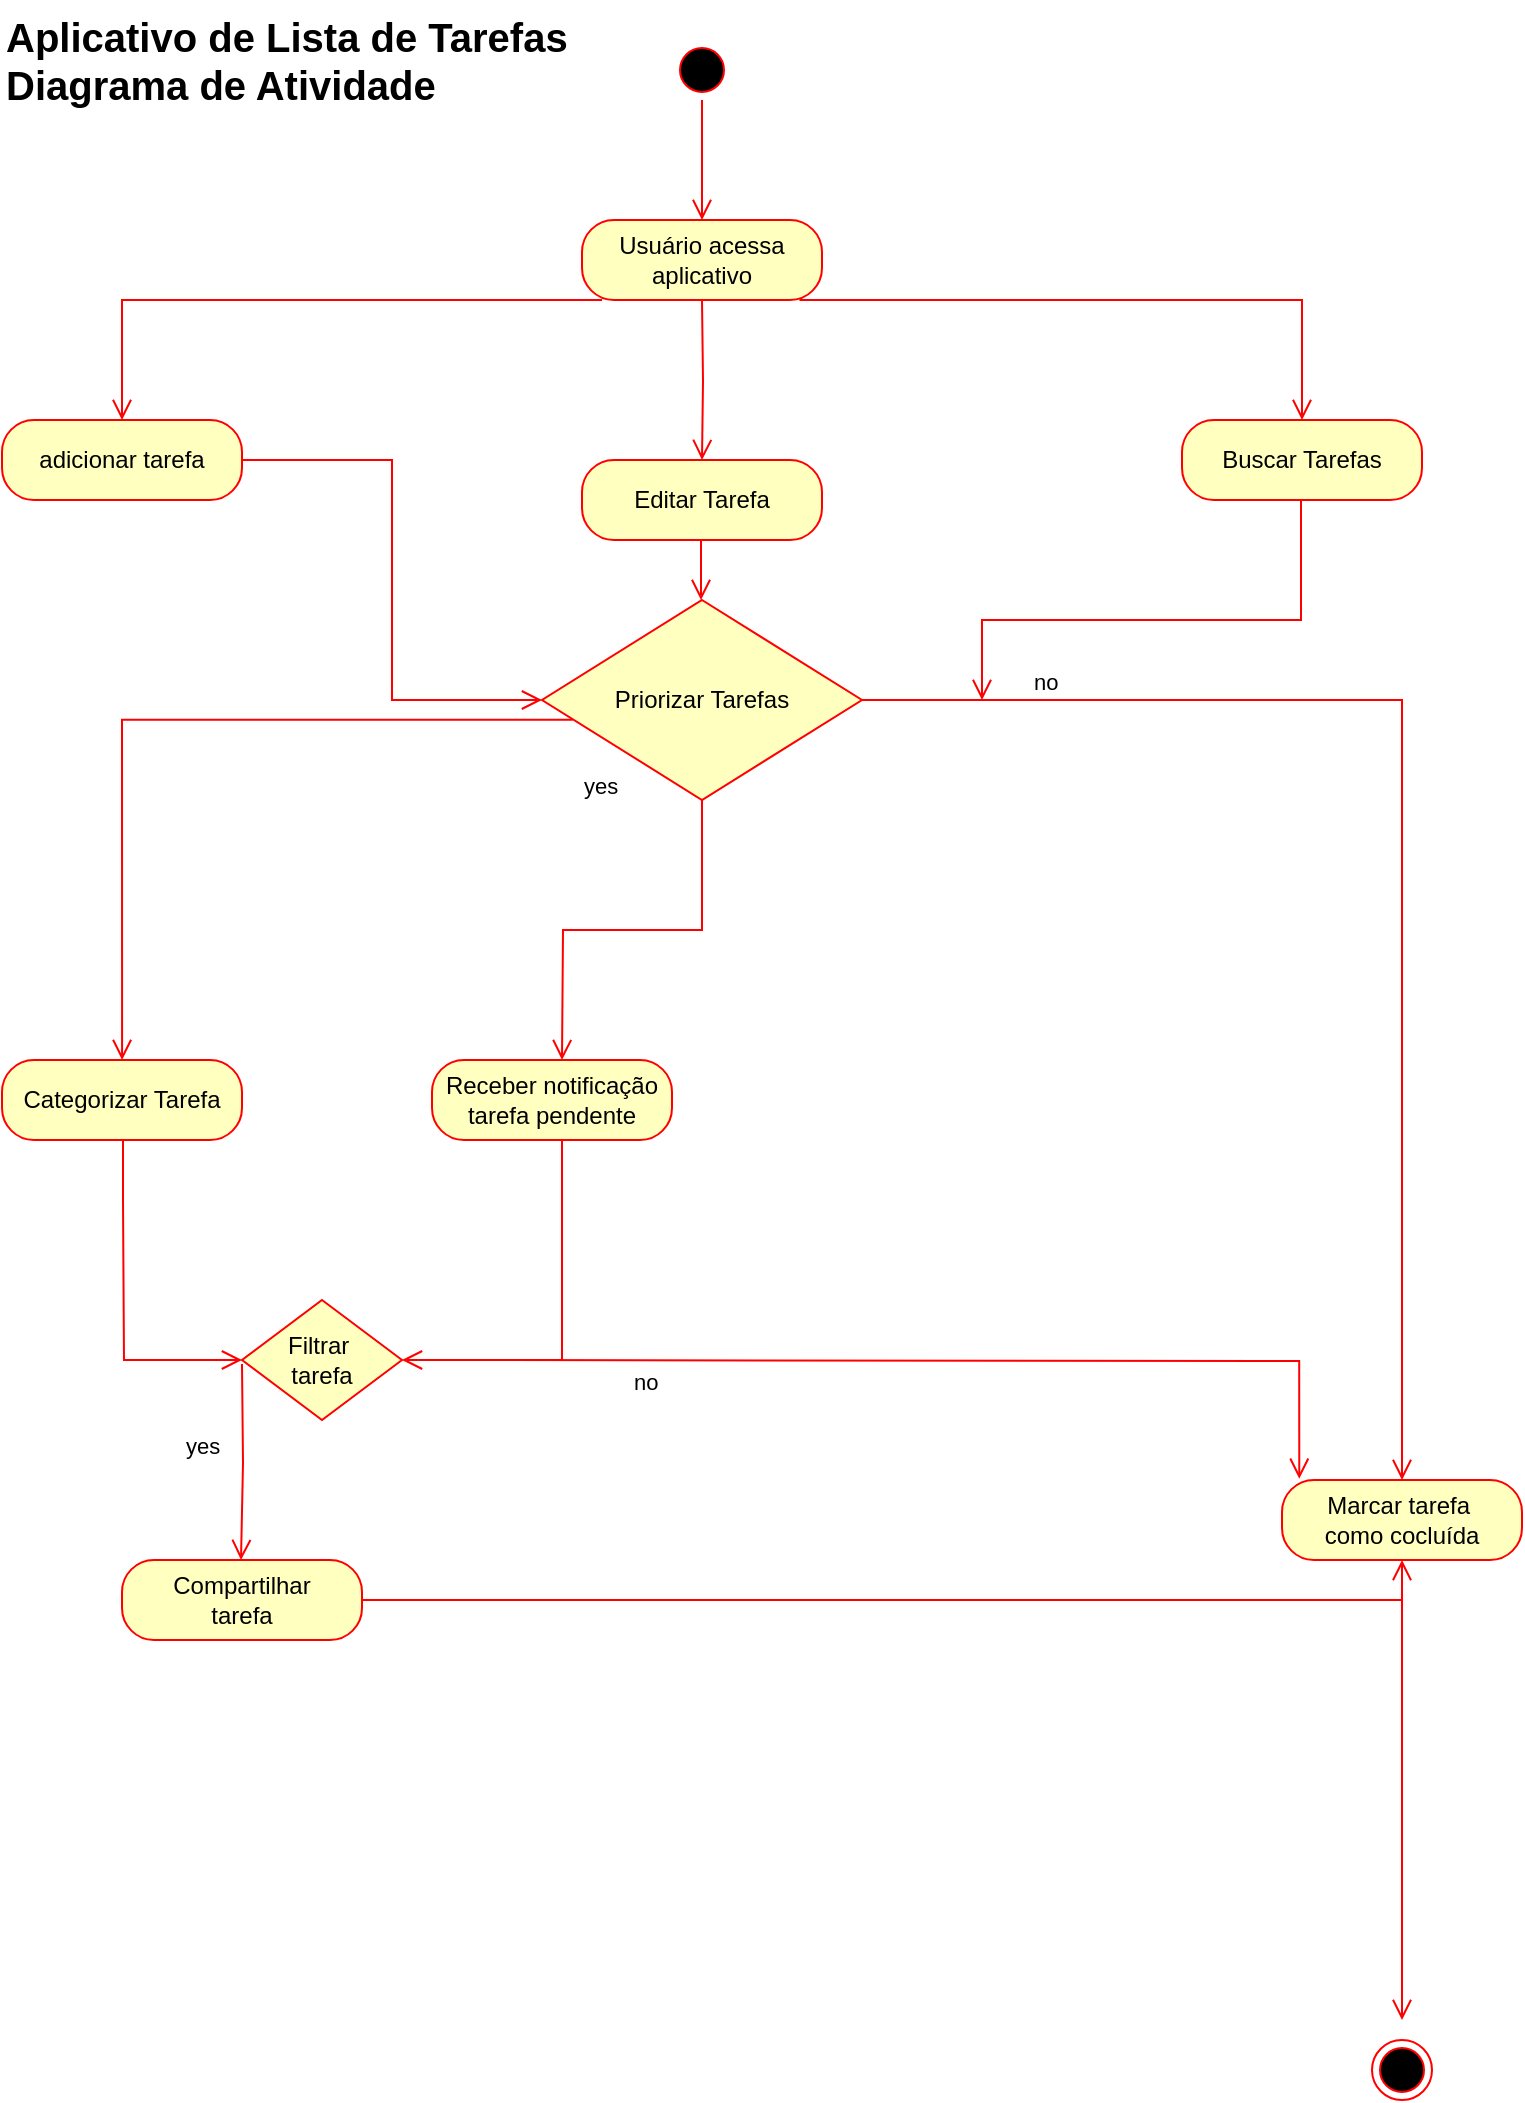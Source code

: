 <mxfile version="22.1.5" type="github">
  <diagram name="Page-1" id="1iX7W7CZyngNhClBLIJz">
    <mxGraphModel dx="786" dy="425" grid="1" gridSize="10" guides="1" tooltips="1" connect="1" arrows="1" fold="1" page="1" pageScale="1" pageWidth="827" pageHeight="1169" math="0" shadow="0">
      <root>
        <mxCell id="0" />
        <mxCell id="1" parent="0" />
        <mxCell id="JD0r5QBso3Y0Laxp2Myk-1" value="Usuário acessa aplicativo" style="rounded=1;whiteSpace=wrap;html=1;arcSize=40;fontColor=#000000;fillColor=#ffffc0;strokeColor=#ff0000;" vertex="1" parent="1">
          <mxGeometry x="310" y="120" width="120" height="40" as="geometry" />
        </mxCell>
        <mxCell id="JD0r5QBso3Y0Laxp2Myk-2" value="" style="edgeStyle=orthogonalEdgeStyle;html=1;verticalAlign=bottom;endArrow=open;endSize=8;strokeColor=#ff0000;rounded=0;entryX=0.5;entryY=0;entryDx=0;entryDy=0;" edge="1" parent="1" target="JD0r5QBso3Y0Laxp2Myk-5">
          <mxGeometry relative="1" as="geometry">
            <mxPoint x="80" y="180" as="targetPoint" />
            <mxPoint x="320" y="160" as="sourcePoint" />
            <Array as="points">
              <mxPoint x="80" y="160" />
            </Array>
          </mxGeometry>
        </mxCell>
        <mxCell id="JD0r5QBso3Y0Laxp2Myk-3" value="" style="ellipse;html=1;shape=startState;fillColor=#000000;strokeColor=#ff0000;" vertex="1" parent="1">
          <mxGeometry x="355" y="30" width="30" height="30" as="geometry" />
        </mxCell>
        <mxCell id="JD0r5QBso3Y0Laxp2Myk-4" value="" style="edgeStyle=orthogonalEdgeStyle;html=1;verticalAlign=bottom;endArrow=open;endSize=8;strokeColor=#ff0000;rounded=0;" edge="1" source="JD0r5QBso3Y0Laxp2Myk-3" parent="1">
          <mxGeometry relative="1" as="geometry">
            <mxPoint x="370" y="120" as="targetPoint" />
          </mxGeometry>
        </mxCell>
        <mxCell id="JD0r5QBso3Y0Laxp2Myk-5" value="adicionar tarefa" style="rounded=1;whiteSpace=wrap;html=1;arcSize=40;fontColor=#000000;fillColor=#ffffc0;strokeColor=#ff0000;" vertex="1" parent="1">
          <mxGeometry x="20" y="220" width="120" height="40" as="geometry" />
        </mxCell>
        <mxCell id="JD0r5QBso3Y0Laxp2Myk-6" value="" style="edgeStyle=orthogonalEdgeStyle;html=1;verticalAlign=bottom;endArrow=open;endSize=8;strokeColor=#ff0000;rounded=0;entryX=0;entryY=0.5;entryDx=0;entryDy=0;" edge="1" source="JD0r5QBso3Y0Laxp2Myk-5" parent="1" target="JD0r5QBso3Y0Laxp2Myk-23">
          <mxGeometry relative="1" as="geometry">
            <mxPoint x="80" y="280" as="targetPoint" />
          </mxGeometry>
        </mxCell>
        <mxCell id="JD0r5QBso3Y0Laxp2Myk-7" value="Editar Tarefa" style="rounded=1;whiteSpace=wrap;html=1;arcSize=40;fontColor=#000000;fillColor=#ffffc0;strokeColor=#ff0000;" vertex="1" parent="1">
          <mxGeometry x="310" y="240" width="120" height="40" as="geometry" />
        </mxCell>
        <mxCell id="JD0r5QBso3Y0Laxp2Myk-9" value="Buscar Tarefas" style="rounded=1;whiteSpace=wrap;html=1;arcSize=40;fontColor=#000000;fillColor=#ffffc0;strokeColor=#ff0000;" vertex="1" parent="1">
          <mxGeometry x="610" y="220" width="120" height="40" as="geometry" />
        </mxCell>
        <mxCell id="JD0r5QBso3Y0Laxp2Myk-14" value="" style="edgeStyle=orthogonalEdgeStyle;html=1;verticalAlign=bottom;endArrow=open;endSize=8;strokeColor=#ff0000;rounded=0;" edge="1" parent="1">
          <mxGeometry relative="1" as="geometry">
            <mxPoint x="510" y="360" as="targetPoint" />
            <mxPoint x="669.5" y="260" as="sourcePoint" />
            <Array as="points">
              <mxPoint x="670" y="320" />
            </Array>
          </mxGeometry>
        </mxCell>
        <mxCell id="JD0r5QBso3Y0Laxp2Myk-19" value="" style="edgeStyle=orthogonalEdgeStyle;html=1;verticalAlign=bottom;endArrow=open;endSize=8;strokeColor=#ff0000;rounded=0;entryX=0.5;entryY=0;entryDx=0;entryDy=0;" edge="1" parent="1" target="JD0r5QBso3Y0Laxp2Myk-7">
          <mxGeometry relative="1" as="geometry">
            <mxPoint x="370" y="220" as="targetPoint" />
            <mxPoint x="370" y="160" as="sourcePoint" />
            <Array as="points" />
          </mxGeometry>
        </mxCell>
        <mxCell id="JD0r5QBso3Y0Laxp2Myk-22" value="" style="edgeStyle=orthogonalEdgeStyle;html=1;verticalAlign=bottom;endArrow=open;endSize=8;strokeColor=#ff0000;rounded=0;entryX=0.5;entryY=0;entryDx=0;entryDy=0;exitX=0.906;exitY=1;exitDx=0;exitDy=0;exitPerimeter=0;" edge="1" parent="1" source="JD0r5QBso3Y0Laxp2Myk-1">
          <mxGeometry relative="1" as="geometry">
            <mxPoint x="670" y="220" as="targetPoint" />
            <mxPoint x="520" y="160" as="sourcePoint" />
            <Array as="points">
              <mxPoint x="670" y="160" />
            </Array>
          </mxGeometry>
        </mxCell>
        <mxCell id="JD0r5QBso3Y0Laxp2Myk-23" value="Priorizar Tarefas" style="rhombus;whiteSpace=wrap;html=1;fontColor=#000000;fillColor=#ffffc0;strokeColor=#ff0000;" vertex="1" parent="1">
          <mxGeometry x="290" y="310" width="160" height="100" as="geometry" />
        </mxCell>
        <mxCell id="JD0r5QBso3Y0Laxp2Myk-24" value="no" style="edgeStyle=orthogonalEdgeStyle;html=1;align=left;verticalAlign=bottom;endArrow=open;endSize=8;strokeColor=#ff0000;rounded=0;" edge="1" source="JD0r5QBso3Y0Laxp2Myk-23" parent="1" target="JD0r5QBso3Y0Laxp2Myk-39">
          <mxGeometry x="-0.777" y="-10" relative="1" as="geometry">
            <mxPoint x="720" y="650" as="targetPoint" />
            <Array as="points">
              <mxPoint x="720" y="360" />
              <mxPoint x="720" y="580" />
            </Array>
            <mxPoint x="10" y="-10" as="offset" />
          </mxGeometry>
        </mxCell>
        <mxCell id="JD0r5QBso3Y0Laxp2Myk-25" value="yes" style="edgeStyle=orthogonalEdgeStyle;html=1;align=left;verticalAlign=top;endArrow=open;endSize=8;strokeColor=#ff0000;rounded=0;entryX=0.417;entryY=0;entryDx=0;entryDy=0;entryPerimeter=0;exitX=0.096;exitY=0.599;exitDx=0;exitDy=0;exitPerimeter=0;" edge="1" source="JD0r5QBso3Y0Laxp2Myk-23" parent="1">
          <mxGeometry x="-1" y="20" relative="1" as="geometry">
            <mxPoint x="80.04" y="540" as="targetPoint" />
            <mxPoint x="300" y="370" as="sourcePoint" />
            <Array as="points">
              <mxPoint x="80" y="370" />
            </Array>
            <mxPoint x="4" as="offset" />
          </mxGeometry>
        </mxCell>
        <mxCell id="JD0r5QBso3Y0Laxp2Myk-31" value="" style="edgeStyle=orthogonalEdgeStyle;html=1;verticalAlign=bottom;endArrow=open;endSize=8;strokeColor=#ff0000;rounded=0;" edge="1" parent="1">
          <mxGeometry relative="1" as="geometry">
            <mxPoint x="369.5" y="310" as="targetPoint" />
            <mxPoint x="369.5" y="280" as="sourcePoint" />
            <Array as="points">
              <mxPoint x="369.5" y="280" />
            </Array>
          </mxGeometry>
        </mxCell>
        <mxCell id="JD0r5QBso3Y0Laxp2Myk-33" value="Categorizar Tarefa" style="rounded=1;whiteSpace=wrap;html=1;arcSize=40;fontColor=#000000;fillColor=#ffffc0;strokeColor=#ff0000;" vertex="1" parent="1">
          <mxGeometry x="20" y="540" width="120" height="40" as="geometry" />
        </mxCell>
        <mxCell id="JD0r5QBso3Y0Laxp2Myk-34" value="" style="edgeStyle=orthogonalEdgeStyle;html=1;verticalAlign=bottom;endArrow=open;endSize=8;strokeColor=#ff0000;rounded=0;entryX=0;entryY=0.5;entryDx=0;entryDy=0;" edge="1" parent="1">
          <mxGeometry relative="1" as="geometry">
            <mxPoint x="140" y="690" as="targetPoint" />
            <mxPoint x="80.5" y="580" as="sourcePoint" />
            <Array as="points">
              <mxPoint x="81" y="610" />
              <mxPoint x="81" y="610" />
              <mxPoint x="81" y="690" />
            </Array>
          </mxGeometry>
        </mxCell>
        <mxCell id="JD0r5QBso3Y0Laxp2Myk-35" value="Receber notificação&lt;br&gt;tarefa pendente" style="rounded=1;whiteSpace=wrap;html=1;arcSize=40;fontColor=#000000;fillColor=#ffffc0;strokeColor=#ff0000;" vertex="1" parent="1">
          <mxGeometry x="235" y="540" width="120" height="40" as="geometry" />
        </mxCell>
        <mxCell id="JD0r5QBso3Y0Laxp2Myk-36" value="" style="edgeStyle=orthogonalEdgeStyle;html=1;verticalAlign=bottom;endArrow=open;endSize=8;strokeColor=#ff0000;rounded=0;" edge="1" parent="1">
          <mxGeometry relative="1" as="geometry">
            <mxPoint x="220" y="690" as="targetPoint" />
            <mxPoint x="300" y="580" as="sourcePoint" />
            <Array as="points">
              <mxPoint x="300" y="610" />
              <mxPoint x="300" y="610" />
            </Array>
          </mxGeometry>
        </mxCell>
        <mxCell id="JD0r5QBso3Y0Laxp2Myk-38" value="" style="edgeStyle=orthogonalEdgeStyle;html=1;verticalAlign=bottom;endArrow=open;endSize=8;strokeColor=#ff0000;rounded=0;entryX=0;entryY=0.5;entryDx=0;entryDy=0;" edge="1" parent="1" source="JD0r5QBso3Y0Laxp2Myk-23">
          <mxGeometry relative="1" as="geometry">
            <mxPoint x="300" y="540" as="targetPoint" />
            <mxPoint x="150" y="420" as="sourcePoint" />
          </mxGeometry>
        </mxCell>
        <mxCell id="JD0r5QBso3Y0Laxp2Myk-39" value="Marcar tarefa&amp;nbsp;&lt;br&gt;como cocluída" style="rounded=1;whiteSpace=wrap;html=1;arcSize=40;fontColor=#000000;fillColor=#ffffc0;strokeColor=#ff0000;" vertex="1" parent="1">
          <mxGeometry x="660" y="750" width="120" height="40" as="geometry" />
        </mxCell>
        <mxCell id="JD0r5QBso3Y0Laxp2Myk-44" value="Filtrar&amp;nbsp;&lt;br&gt;tarefa" style="rhombus;whiteSpace=wrap;html=1;fontColor=#000000;fillColor=#ffffc0;strokeColor=#ff0000;" vertex="1" parent="1">
          <mxGeometry x="140" y="660" width="80" height="60" as="geometry" />
        </mxCell>
        <mxCell id="JD0r5QBso3Y0Laxp2Myk-45" value="no" style="edgeStyle=orthogonalEdgeStyle;html=1;align=left;verticalAlign=bottom;endArrow=open;endSize=8;strokeColor=#ff0000;rounded=0;entryX=0.072;entryY=-0.016;entryDx=0;entryDy=0;entryPerimeter=0;" edge="1" parent="1" target="JD0r5QBso3Y0Laxp2Myk-39">
          <mxGeometry x="-0.58" y="-20" relative="1" as="geometry">
            <mxPoint x="300" y="810" as="targetPoint" />
            <mxPoint x="230" y="690" as="sourcePoint" />
            <mxPoint as="offset" />
          </mxGeometry>
        </mxCell>
        <mxCell id="JD0r5QBso3Y0Laxp2Myk-46" value="yes" style="edgeStyle=orthogonalEdgeStyle;html=1;align=left;verticalAlign=top;endArrow=open;endSize=8;strokeColor=#ff0000;rounded=0;" edge="1" parent="1">
          <mxGeometry x="-0.438" y="-30" relative="1" as="geometry">
            <mxPoint x="139.5" y="790" as="targetPoint" />
            <mxPoint x="140" y="692" as="sourcePoint" />
            <mxPoint as="offset" />
          </mxGeometry>
        </mxCell>
        <mxCell id="JD0r5QBso3Y0Laxp2Myk-47" value="Compartilhar&lt;br&gt;tarefa" style="rounded=1;whiteSpace=wrap;html=1;arcSize=40;fontColor=#000000;fillColor=#ffffc0;strokeColor=#ff0000;" vertex="1" parent="1">
          <mxGeometry x="80" y="790" width="120" height="40" as="geometry" />
        </mxCell>
        <mxCell id="JD0r5QBso3Y0Laxp2Myk-48" value="" style="edgeStyle=orthogonalEdgeStyle;html=1;verticalAlign=bottom;endArrow=open;endSize=8;strokeColor=#ff0000;rounded=0;entryX=0.5;entryY=1;entryDx=0;entryDy=0;" edge="1" source="JD0r5QBso3Y0Laxp2Myk-47" parent="1" target="JD0r5QBso3Y0Laxp2Myk-39">
          <mxGeometry relative="1" as="geometry">
            <mxPoint x="140" y="940" as="targetPoint" />
          </mxGeometry>
        </mxCell>
        <mxCell id="JD0r5QBso3Y0Laxp2Myk-50" value="" style="edgeStyle=orthogonalEdgeStyle;html=1;verticalAlign=bottom;endArrow=open;endSize=8;strokeColor=#ff0000;rounded=0;" edge="1" parent="1">
          <mxGeometry relative="1" as="geometry">
            <mxPoint x="720" y="1020" as="targetPoint" />
            <mxPoint x="720" y="810" as="sourcePoint" />
            <Array as="points">
              <mxPoint x="720" y="980" />
            </Array>
          </mxGeometry>
        </mxCell>
        <mxCell id="JD0r5QBso3Y0Laxp2Myk-51" value="" style="ellipse;html=1;shape=endState;fillColor=#000000;strokeColor=#ff0000;" vertex="1" parent="1">
          <mxGeometry x="705" y="1030" width="30" height="30" as="geometry" />
        </mxCell>
        <mxCell id="JD0r5QBso3Y0Laxp2Myk-53" value="Aplicativo de Lista de Tarefas&#xa;Diagrama de Atividade" style="text;whiteSpace=wrap;fontStyle=1;fontSize=20;" vertex="1" parent="1">
          <mxGeometry x="20" y="10" width="290" height="50" as="geometry" />
        </mxCell>
      </root>
    </mxGraphModel>
  </diagram>
</mxfile>
